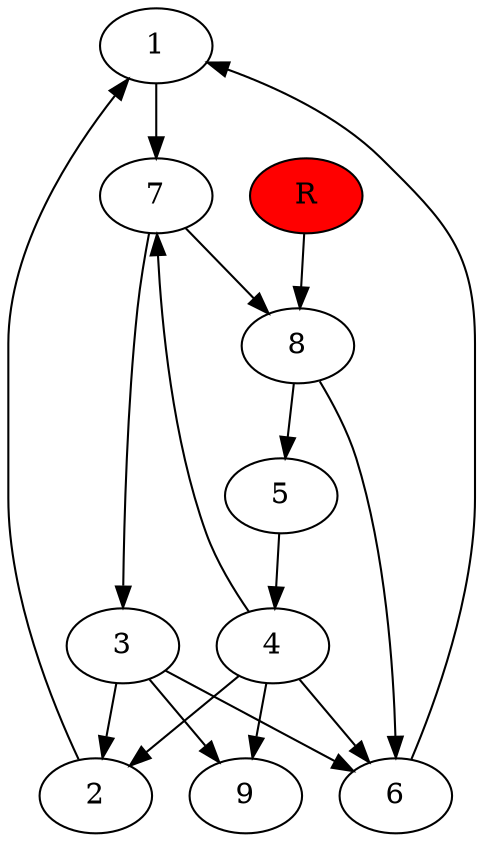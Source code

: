 digraph prb75549 {
	1
	2
	3
	4
	5
	6
	7
	8
	R [fillcolor="#ff0000" style=filled]
	1 -> 7
	2 -> 1
	3 -> 2
	3 -> 6
	3 -> 9
	4 -> 2
	4 -> 6
	4 -> 7
	4 -> 9
	5 -> 4
	6 -> 1
	7 -> 3
	7 -> 8
	8 -> 5
	8 -> 6
	R -> 8
}
